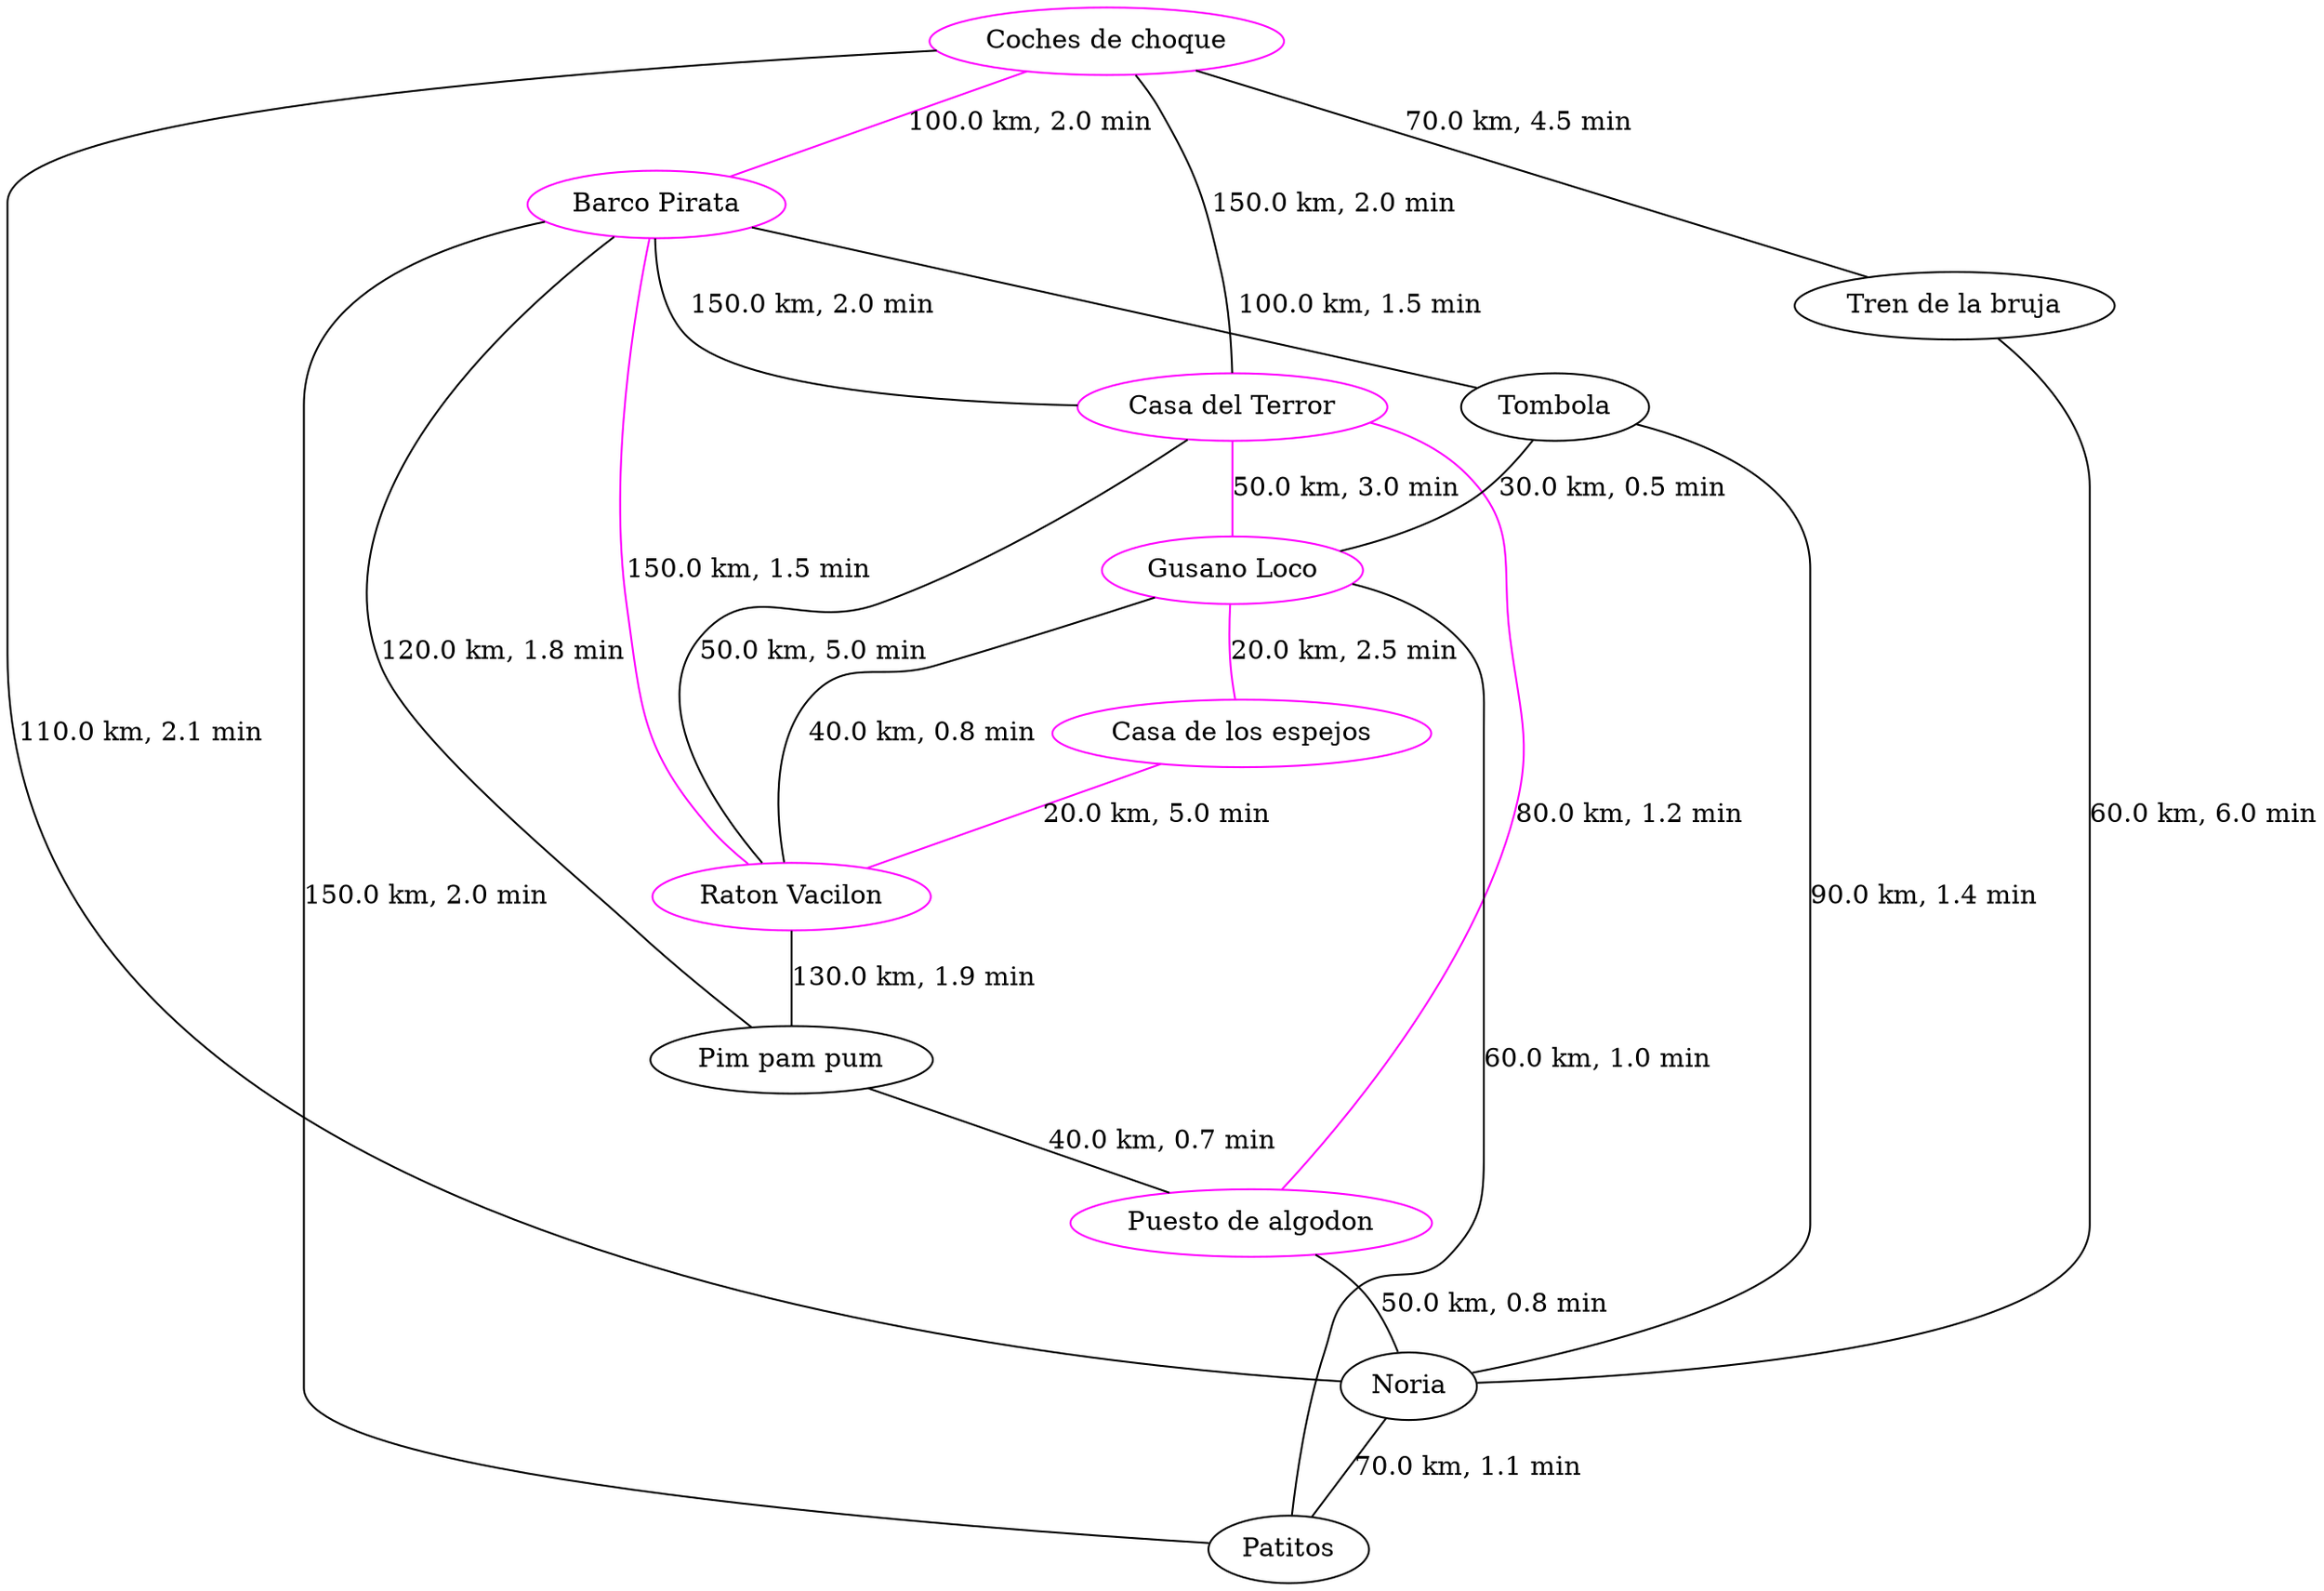 strict graph G {
  1 [ color="magenta" label="Barco Pirata" ];
  2 [ color="magenta" label="Casa del Terror" ];
  3 [ color="black" label="Tombola" ];
  4 [ color="magenta" label="Gusano Loco" ];
  5 [ color="magenta" label="Raton Vacilon" ];
  6 [ color="magenta" label="Coches de choque" ];
  7 [ color="black" label="Pim pam pum" ];
  8 [ color="magenta" label="Puesto de algodon" ];
  9 [ color="black" label="Noria" ];
  10 [ color="black" label="Patitos" ];
  11 [ color="black" label="Tren de la bruja" ];
  12 [ color="magenta" label="Casa de los espejos" ];
  1 -- 2 [ color="black" label="150.0 km, 2.0 min" ];
  1 -- 3 [ color="black" label="100.0 km, 1.5 min" ];
  1 -- 5 [ color="magenta" label="150.0 km, 1.5 min" ];
  2 -- 5 [ color="black" label="50.0 km, 5.0 min" ];
  3 -- 4 [ color="black" label="30.0 km, 0.5 min" ];
  4 -- 5 [ color="black" label="40.0 km, 0.8 min" ];
  6 -- 2 [ color="black" label="150.0 km, 2.0 min" ];
  6 -- 1 [ color="magenta" label="100.0 km, 2.0 min" ];
  2 -- 4 [ color="magenta" label="50.0 km, 3.0 min" ];
  1 -- 7 [ color="black" label="120.0 km, 1.8 min" ];
  12 -- 5 [ color="magenta" label="20.0 km, 5.0 min" ];
  2 -- 8 [ color="magenta" label="80.0 km, 1.2 min" ];
  3 -- 9 [ color="black" label="90.0 km, 1.4 min" ];
  11 -- 9 [ color="black" label="60.0 km, 6.0 min" ];
  4 -- 10 [ color="black" label="60.0 km, 1.0 min" ];
  5 -- 7 [ color="black" label="130.0 km, 1.9 min" ];
  6 -- 9 [ color="black" label="110.0 km, 2.1 min" ];
  7 -- 8 [ color="black" label="40.0 km, 0.7 min" ];
  8 -- 9 [ color="black" label="50.0 km, 0.8 min" ];
  9 -- 10 [ color="black" label="70.0 km, 1.1 min" ];
  10 -- 1 [ color="black" label="150.0 km, 2.0 min" ];
  6 -- 11 [ color="black" label="70.0 km, 4.5 min" ];
  4 -- 12 [ color="magenta" label="20.0 km, 2.5 min" ];
}
